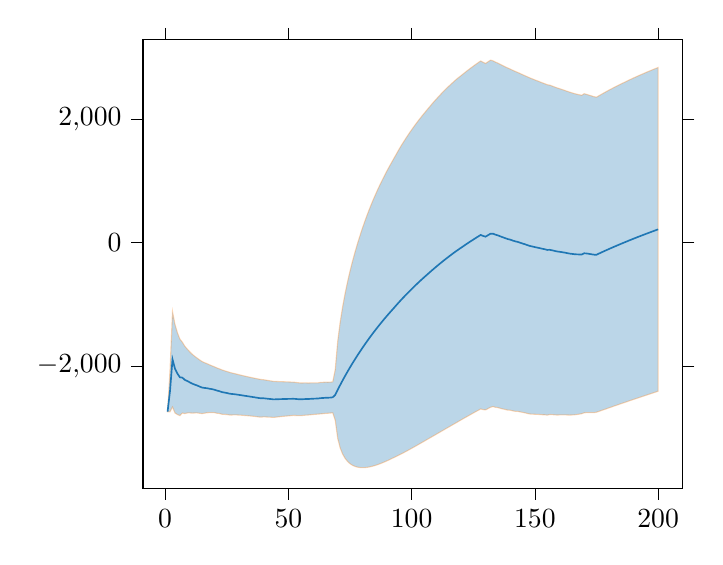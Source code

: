 % This file was created by tikzplotlib v0.9.1.
\begin{tikzpicture}

\definecolor{color0}{rgb}{1,0.498,0.055}
\definecolor{color1}{rgb}{0.122,0.467,0.706}

\begin{axis}[
tick align=outside,
tick pos=both,
x grid style={white!69.02!black},
xmin=-8.95, xmax=209.95,
xtick style={color=black},
y grid style={white!69.02!black},
ymin=-3961.886, ymax=3276.035,
ytick style={color=black}
]
\path [draw=color0, fill=color1, opacity=0.3]
(axis cs:1,-2729.301)
--(axis cs:1,-2729.301)
--(axis cs:2,-2051.651)
--(axis cs:3,-1112.352)
--(axis cs:4,-1317.146)
--(axis cs:5,-1453.488)
--(axis cs:6,-1556.247)
--(axis cs:7,-1606.206)
--(axis cs:8,-1671.342)
--(axis cs:9,-1717.978)
--(axis cs:10,-1761.746)
--(axis cs:11,-1801.053)
--(axis cs:12,-1833.786)
--(axis cs:13,-1863.396)
--(axis cs:14,-1892.253)
--(axis cs:15,-1918.603)
--(axis cs:16,-1937.045)
--(axis cs:17,-1953.36)
--(axis cs:18,-1971.263)
--(axis cs:19,-1987.618)
--(axis cs:20,-2003.861)
--(axis cs:21,-2021.404)
--(axis cs:22,-2036.633)
--(axis cs:23,-2052.496)
--(axis cs:24,-2066.143)
--(axis cs:25,-2078.513)
--(axis cs:26,-2091.704)
--(axis cs:27,-2102.667)
--(axis cs:28,-2111.584)
--(axis cs:29,-2121.642)
--(axis cs:30,-2131.733)
--(axis cs:31,-2141.32)
--(axis cs:32,-2150.84)
--(axis cs:33,-2159.808)
--(axis cs:34,-2168.682)
--(axis cs:35,-2177.344)
--(axis cs:36,-2185.719)
--(axis cs:37,-2193.917)
--(axis cs:38,-2201.995)
--(axis cs:39,-2209.229)
--(axis cs:40,-2212.683)
--(axis cs:41,-2219.492)
--(axis cs:42,-2226.114)
--(axis cs:43,-2232.455)
--(axis cs:44,-2238.828)
--(axis cs:45,-2240.799)
--(axis cs:46,-2242.085)
--(axis cs:47,-2243.482)
--(axis cs:48,-2245.051)
--(axis cs:49,-2246.67)
--(axis cs:50,-2248.446)
--(axis cs:51,-2250.275)
--(axis cs:52,-2251.559)
--(axis cs:53,-2256.145)
--(axis cs:54,-2261.012)
--(axis cs:55,-2265.037)
--(axis cs:56,-2264.743)
--(axis cs:57,-2263.825)
--(axis cs:58,-2266.058)
--(axis cs:59,-2264.296)
--(axis cs:60,-2263.641)
--(axis cs:61,-2263.478)
--(axis cs:62,-2264.251)
--(axis cs:63,-2255.714)
--(axis cs:64,-2254.666)
--(axis cs:65,-2251.88)
--(axis cs:66,-2252.823)
--(axis cs:67,-2251.575)
--(axis cs:68,-2246.53)
--(axis cs:69,-2049.839)
--(axis cs:70,-1596.523)
--(axis cs:71,-1285.859)
--(axis cs:72,-1036.049)
--(axis cs:73,-821.563)
--(axis cs:74,-630.829)
--(axis cs:75,-459.317)
--(axis cs:76,-301.971)
--(axis cs:77,-155.965)
--(axis cs:78,-19.55)
--(axis cs:79,108.764)
--(axis cs:80,230.002)
--(axis cs:81,344.508)
--(axis cs:82,453.249)
--(axis cs:83,556.438)
--(axis cs:84,654.366)
--(axis cs:85,747.819)
--(axis cs:86,837.388)
--(axis cs:87,923.211)
--(axis cs:88,1005.266)
--(axis cs:89,1084.668)
--(axis cs:90,1160.507)
--(axis cs:91,1233.726)
--(axis cs:92,1304.554)
--(axis cs:93,1375.026)
--(axis cs:94,1445.553)
--(axis cs:95,1515.456)
--(axis cs:96,1581.74)
--(axis cs:97,1644.672)
--(axis cs:98,1706.006)
--(axis cs:99,1765.596)
--(axis cs:100,1823.264)
--(axis cs:101,1878.984)
--(axis cs:102,1932.974)
--(axis cs:103,1985.258)
--(axis cs:104,2035.77)
--(axis cs:105,2084.94)
--(axis cs:106,2133.13)
--(axis cs:107,2180.997)
--(axis cs:108,2228.146)
--(axis cs:109,2274.082)
--(axis cs:110,2318.67)
--(axis cs:111,2362.073)
--(axis cs:112,2404.183)
--(axis cs:113,2445.068)
--(axis cs:114,2484.776)
--(axis cs:115,2523.356)
--(axis cs:116,2560.781)
--(axis cs:117,2597.184)
--(axis cs:118,2632.622)
--(axis cs:119,2665.145)
--(axis cs:120,2695.664)
--(axis cs:121,2728.134)
--(axis cs:122,2759.87)
--(axis cs:123,2790.621)
--(axis cs:124,2820.717)
--(axis cs:125,2850.081)
--(axis cs:126,2878.788)
--(axis cs:127,2906.899)
--(axis cs:128,2934.123)
--(axis cs:129,2913.12)
--(axis cs:130,2893.667)
--(axis cs:131,2920.691)
--(axis cs:132,2947.039)
--(axis cs:133,2937.023)
--(axis cs:134,2916.688)
--(axis cs:135,2897.991)
--(axis cs:136,2877.984)
--(axis cs:137,2858.332)
--(axis cs:138,2839.24)
--(axis cs:139,2819.959)
--(axis cs:140,2803.061)
--(axis cs:141,2784.121)
--(axis cs:142,2765.833)
--(axis cs:143,2749.434)
--(axis cs:144,2731.304)
--(axis cs:145,2713.275)
--(axis cs:146,2695.526)
--(axis cs:147,2677.492)
--(axis cs:148,2659.887)
--(axis cs:149,2644.036)
--(axis cs:150,2628.211)
--(axis cs:151,2612.642)
--(axis cs:152,2597.286)
--(axis cs:153,2581.4)
--(axis cs:154,2566.67)
--(axis cs:155,2550.461)
--(axis cs:156,2543.944)
--(axis cs:157,2529.407)
--(axis cs:158,2514.035)
--(axis cs:159,2499.289)
--(axis cs:160,2486.258)
--(axis cs:161,2473.458)
--(axis cs:162,2459.776)
--(axis cs:163,2445.729)
--(axis cs:164,2431.908)
--(axis cs:165,2419.558)
--(axis cs:166,2407.634)
--(axis cs:167,2397.285)
--(axis cs:168,2388.112)
--(axis cs:169,2380.089)
--(axis cs:170,2405.064)
--(axis cs:171,2394.137)
--(axis cs:172,2381.931)
--(axis cs:173,2369.098)
--(axis cs:174,2357.018)
--(axis cs:175,2349.296)
--(axis cs:176,2372.792)
--(axis cs:177,2395.834)
--(axis cs:178,2418.338)
--(axis cs:179,2440.379)
--(axis cs:180,2461.997)
--(axis cs:181,2483.151)
--(axis cs:182,2503.818)
--(axis cs:183,2524.146)
--(axis cs:184,2543.953)
--(axis cs:185,2563.707)
--(axis cs:186,2583.057)
--(axis cs:187,2602.572)
--(axis cs:188,2621.786)
--(axis cs:189,2640.592)
--(axis cs:190,2659.125)
--(axis cs:191,2677.282)
--(axis cs:192,2695.11)
--(axis cs:193,2712.547)
--(axis cs:194,2729.838)
--(axis cs:195,2747.007)
--(axis cs:196,2763.64)
--(axis cs:197,2780.34)
--(axis cs:198,2796.847)
--(axis cs:199,2813.187)
--(axis cs:200,2829.133)
--(axis cs:200,-2398.85)
--(axis cs:200,-2398.85)
--(axis cs:199,-2411.875)
--(axis cs:198,-2424.942)
--(axis cs:197,-2438.061)
--(axis cs:196,-2451.231)
--(axis cs:195,-2464.467)
--(axis cs:194,-2477.735)
--(axis cs:193,-2491.058)
--(axis cs:192,-2504.436)
--(axis cs:191,-2517.851)
--(axis cs:190,-2531.306)
--(axis cs:189,-2544.798)
--(axis cs:188,-2558.332)
--(axis cs:187,-2571.896)
--(axis cs:186,-2585.499)
--(axis cs:185,-2599.182)
--(axis cs:184,-2612.895)
--(axis cs:183,-2626.669)
--(axis cs:182,-2640.462)
--(axis cs:181,-2654.288)
--(axis cs:180,-2668.132)
--(axis cs:179,-2681.992)
--(axis cs:178,-2695.871)
--(axis cs:177,-2709.763)
--(axis cs:176,-2723.655)
--(axis cs:175,-2737.555)
--(axis cs:174,-2744.418)
--(axis cs:173,-2744.689)
--(axis cs:172,-2743.276)
--(axis cs:171,-2743.718)
--(axis cs:170,-2746.88)
--(axis cs:169,-2761.379)
--(axis cs:168,-2768.625)
--(axis cs:167,-2774.713)
--(axis cs:166,-2779.404)
--(axis cs:165,-2781.693)
--(axis cs:164,-2783.378)
--(axis cs:163,-2781.821)
--(axis cs:162,-2779.939)
--(axis cs:161,-2779.377)
--(axis cs:160,-2781.087)
--(axis cs:159,-2782.576)
--(axis cs:158,-2780.03)
--(axis cs:157,-2775.736)
--(axis cs:156,-2774.509)
--(axis cs:155,-2784.901)
--(axis cs:154,-2778.733)
--(axis cs:153,-2778.016)
--(axis cs:152,-2774.21)
--(axis cs:151,-2772.505)
--(axis cs:150,-2770.578)
--(axis cs:149,-2768.299)
--(axis cs:148,-2766.358)
--(axis cs:147,-2758.029)
--(axis cs:146,-2747.812)
--(axis cs:145,-2740.191)
--(axis cs:144,-2731.832)
--(axis cs:143,-2723.719)
--(axis cs:142,-2722.528)
--(axis cs:141,-2715.212)
--(axis cs:140,-2705.037)
--(axis cs:139,-2703.711)
--(axis cs:138,-2693.466)
--(axis cs:137,-2685.269)
--(axis cs:136,-2674.72)
--(axis cs:135,-2662.752)
--(axis cs:134,-2658.257)
--(axis cs:133,-2646.48)
--(axis cs:132,-2657.561)
--(axis cs:131,-2678.72)
--(axis cs:130,-2699.992)
--(axis cs:129,-2695.581)
--(axis cs:128,-2685.021)
--(axis cs:127,-2706.902)
--(axis cs:126,-2728.893)
--(axis cs:125,-2751.008)
--(axis cs:124,-2773.243)
--(axis cs:123,-2795.591)
--(axis cs:122,-2818.054)
--(axis cs:121,-2840.604)
--(axis cs:120,-2863.257)
--(axis cs:119,-2886.236)
--(axis cs:118,-2909.235)
--(axis cs:117,-2932.123)
--(axis cs:116,-2955.073)
--(axis cs:115,-2978.071)
--(axis cs:114,-3001.094)
--(axis cs:113,-3024.136)
--(axis cs:112,-3047.184)
--(axis cs:111,-3070.219)
--(axis cs:110,-3093.223)
--(axis cs:109,-3116.2)
--(axis cs:108,-3139.113)
--(axis cs:107,-3161.975)
--(axis cs:106,-3184.861)
--(axis cs:105,-3207.838)
--(axis cs:104,-3230.791)
--(axis cs:103,-3253.648)
--(axis cs:102,-3276.311)
--(axis cs:101,-3298.773)
--(axis cs:100,-3321.006)
--(axis cs:99,-3342.941)
--(axis cs:98,-3364.557)
--(axis cs:97,-3385.866)
--(axis cs:96,-3406.882)
--(axis cs:95,-3427.142)
--(axis cs:94,-3446.503)
--(axis cs:93,-3465.706)
--(axis cs:92,-3484.931)
--(axis cs:91,-3504.066)
--(axis cs:90,-3522.542)
--(axis cs:89,-3540.246)
--(axis cs:88,-3556.837)
--(axis cs:87,-3572.512)
--(axis cs:86,-3586.844)
--(axis cs:85,-3599.737)
--(axis cs:84,-3611.032)
--(axis cs:83,-3620.393)
--(axis cs:82,-3627.366)
--(axis cs:81,-3631.636)
--(axis cs:80,-3632.889)
--(axis cs:79,-3630.451)
--(axis cs:78,-3623.839)
--(axis cs:77,-3612.187)
--(axis cs:76,-3594.274)
--(axis cs:75,-3568.542)
--(axis cs:74,-3532.57)
--(axis cs:73,-3482.142)
--(axis cs:72,-3412.421)
--(axis cs:71,-3312.571)
--(axis cs:70,-3157.925)
--(axis cs:69,-2865.334)
--(axis cs:68,-2747.059)
--(axis cs:67,-2750.705)
--(axis cs:66,-2754.212)
--(axis cs:65,-2756.91)
--(axis cs:64,-2760.785)
--(axis cs:63,-2764.443)
--(axis cs:62,-2768.001)
--(axis cs:61,-2771.029)
--(axis cs:60,-2774.581)
--(axis cs:59,-2778.387)
--(axis cs:58,-2782.557)
--(axis cs:57,-2784.835)
--(axis cs:56,-2788.988)
--(axis cs:55,-2793.03)
--(axis cs:54,-2793.037)
--(axis cs:53,-2790.077)
--(axis cs:52,-2789.05)
--(axis cs:51,-2792.734)
--(axis cs:50,-2796.181)
--(axis cs:49,-2799.81)
--(axis cs:48,-2803.698)
--(axis cs:47,-2807.774)
--(axis cs:46,-2812.119)
--(axis cs:45,-2816.699)
--(axis cs:44,-2821.022)
--(axis cs:43,-2818.239)
--(axis cs:42,-2816.397)
--(axis cs:41,-2814.172)
--(axis cs:40,-2811.996)
--(axis cs:39,-2816.16)
--(axis cs:38,-2814.137)
--(axis cs:37,-2808.416)
--(axis cs:36,-2803.793)
--(axis cs:35,-2799.723)
--(axis cs:34,-2795.603)
--(axis cs:33,-2791.951)
--(axis cs:32,-2789.311)
--(axis cs:31,-2785.818)
--(axis cs:30,-2783.552)
--(axis cs:29,-2780.946)
--(axis cs:28,-2779.877)
--(axis cs:27,-2782.376)
--(axis cs:26,-2781.728)
--(axis cs:25,-2774.318)
--(axis cs:24,-2772.981)
--(axis cs:23,-2769.832)
--(axis cs:22,-2757.687)
--(axis cs:21,-2754.17)
--(axis cs:20,-2743.541)
--(axis cs:19,-2742.624)
--(axis cs:18,-2744.321)
--(axis cs:17,-2745.758)
--(axis cs:16,-2752.966)
--(axis cs:15,-2760.06)
--(axis cs:14,-2754.341)
--(axis cs:13,-2748.627)
--(axis cs:12,-2749.193)
--(axis cs:11,-2751.235)
--(axis cs:10,-2748.503)
--(axis cs:9,-2749.124)
--(axis cs:8,-2759.663)
--(axis cs:7,-2750.571)
--(axis cs:6,-2792.101)
--(axis cs:5,-2775.174)
--(axis cs:4,-2750.047)
--(axis cs:3,-2652.36)
--(axis cs:2,-2729.301)
--(axis cs:1,-2729.301)
--cycle;

\addplot [semithick, color1]
table {%
1 -2729.301
2 -2390.476
3 -1882.356
4 -2033.597
5 -2114.331
6 -2174.174
7 -2178.388
8 -2215.503
9 -2233.551
10 -2255.124
11 -2276.144
12 -2291.489
13 -2306.011
14 -2323.297
15 -2339.332
16 -2345.006
17 -2349.559
18 -2357.792
19 -2365.121
20 -2373.701
21 -2387.787
22 -2397.16
23 -2411.164
24 -2419.562
25 -2426.416
26 -2436.716
27 -2442.522
28 -2445.731
29 -2451.294
30 -2457.643
31 -2463.569
32 -2470.076
33 -2475.879
34 -2482.143
35 -2488.534
36 -2494.756
37 -2501.167
38 -2508.066
39 -2512.695
40 -2512.339
41 -2516.832
42 -2521.256
43 -2525.347
44 -2529.925
45 -2528.749
46 -2527.102
47 -2525.628
48 -2524.375
49 -2523.24
50 -2522.313
51 -2521.504
52 -2520.305
53 -2523.111
54 -2527.024
55 -2529.034
56 -2526.865
57 -2524.33
58 -2524.307
59 -2521.342
60 -2519.111
61 -2517.254
62 -2516.126
63 -2510.079
64 -2507.725
65 -2504.395
66 -2503.518
67 -2501.14
68 -2496.794
69 -2457.586
70 -2377.224
71 -2299.215
72 -2224.235
73 -2151.853
74 -2081.699
75 -2013.929
76 -1948.122
77 -1884.076
78 -1821.694
79 -1760.844
80 -1701.444
81 -1643.564
82 -1587.058
83 -1531.977
84 -1478.333
85 -1425.959
86 -1374.728
87 -1324.65
88 -1275.786
89 -1227.789
90 -1181.017
91 -1135.17
92 -1090.188
93 -1045.34
94 -1000.475
95 -955.843
96 -912.571
97 -870.597
98 -829.275
99 -788.672
100 -748.871
101 -709.894
102 -671.669
103 -634.195
104 -597.511
105 -561.449
106 -525.865
107 -490.489
108 -455.484
109 -421.059
110 -387.276
111 -354.073
112 -321.501
113 -289.534
114 -258.159
115 -227.357
116 -197.146
117 -167.47
118 -138.306
119 -110.546
120 -83.797
121 -56.235
122 -29.092
123 -2.485
124 23.737
125 49.536
126 74.948
127 99.998
128 124.551
129 108.77
130 96.837
131 120.985
132 144.739
133 145.272
134 129.215
135 117.62
136 101.632
137 86.531
138 72.887
139 58.124
140 49.012
141 34.454
142 21.653
143 12.857
144 -0.264
145 -13.458
146 -26.143
147 -40.269
148 -53.236
149 -62.131
150 -71.183
151 -79.931
152 -88.462
153 -98.308
154 -106.031
155 -117.22
156 -115.283
157 -123.165
158 -132.997
159 -141.643
160 -147.415
161 -152.959
162 -160.081
163 -168.046
164 -175.735
165 -181.067
166 -185.885
167 -188.714
168 -190.257
169 -190.645
170 -170.908
171 -174.791
172 -180.673
173 -187.796
174 -193.7
175 -194.129
176 -175.432
177 -156.964
178 -138.767
179 -120.806
180 -103.067
181 -85.569
182 -68.322
183 -51.262
184 -34.471
185 -17.737
186 -1.221
187 15.338
188 31.727
189 47.897
190 63.909
191 79.716
192 95.337
193 110.744
194 126.051
195 141.27
196 156.205
197 171.14
198 185.953
199 200.656
200 215.142
};
\end{axis}

\end{tikzpicture}
